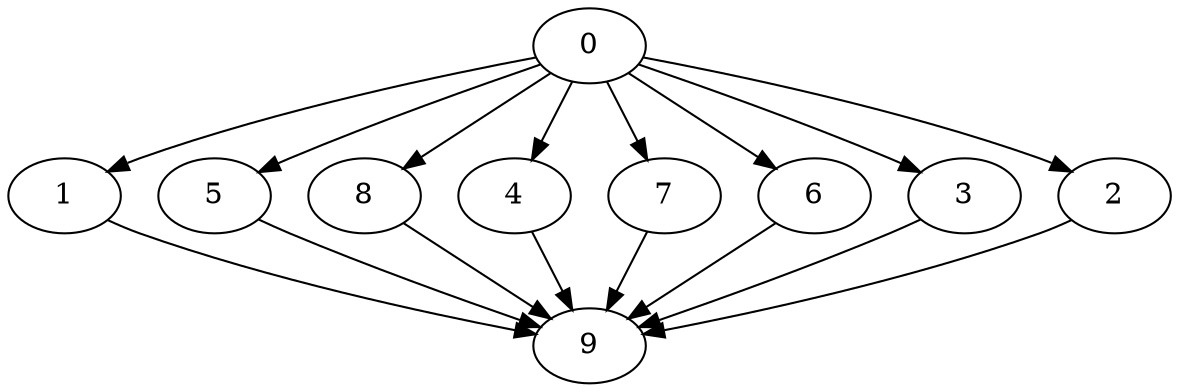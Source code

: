 digraph "Fork_Join_Nodes_10_CCR_0.10_WeightType_Random#2" {
	9 [Weight=111, Start=300, Processor=0];
	1 [Weight=47, Start=253, Processor=0];
	5 [Weight=79, Start=214, Processor=2];
	8 [Weight=142, Start=145, Processor=3];
	4 [Weight=95, Start=192, Processor=1];
	7 [Weight=47, Start=98, Processor=3];
	6 [Weight=158, Start=95, Processor=0];
	3 [Weight=111, Start=103, Processor=2];
	2 [Weight=95, Start=97, Processor=1];
	0 [Weight=95, Start=0, Processor=0];
	0 -> 1 [Weight=7];
	0 -> 2 [Weight=2];
	0 -> 3 [Weight=8];
	0 -> 4 [Weight=6];
	0 -> 5 [Weight=7];
	0 -> 6 [Weight=6];
	0 -> 7 [Weight=3];
	0 -> 8 [Weight=8];
	1 -> 9 [Weight=2];
	2 -> 9 [Weight=9];
	3 -> 9 [Weight=3];
	4 -> 9 [Weight=6];
	5 -> 9 [Weight=7];
	6 -> 9 [Weight=10];
	7 -> 9 [Weight=5];
	8 -> 9 [Weight=9];
}